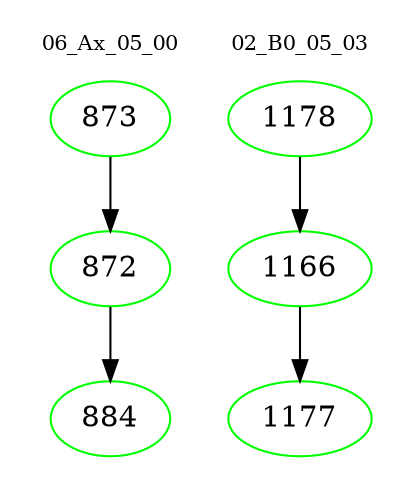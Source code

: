 digraph{
subgraph cluster_0 {
color = white
label = "06_Ax_05_00";
fontsize=10;
T0_873 [label="873", color="green"]
T0_873 -> T0_872 [color="black"]
T0_872 [label="872", color="green"]
T0_872 -> T0_884 [color="black"]
T0_884 [label="884", color="green"]
}
subgraph cluster_1 {
color = white
label = "02_B0_05_03";
fontsize=10;
T1_1178 [label="1178", color="green"]
T1_1178 -> T1_1166 [color="black"]
T1_1166 [label="1166", color="green"]
T1_1166 -> T1_1177 [color="black"]
T1_1177 [label="1177", color="green"]
}
}
